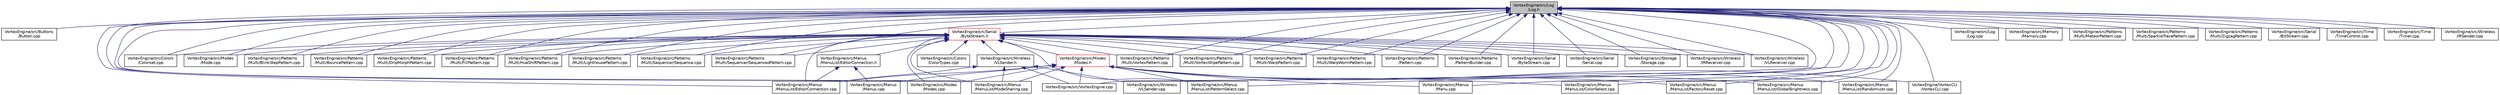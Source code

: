 digraph "VortexEngine/src/Log/Log.h"
{
 // INTERACTIVE_SVG=YES
 // LATEX_PDF_SIZE
  bgcolor="transparent";
  edge [fontname="Helvetica",fontsize="10",labelfontname="Helvetica",labelfontsize="10"];
  node [fontname="Helvetica",fontsize="10",shape=record];
  Node1 [label="VortexEngine/src/Log\l/Log.h",height=0.2,width=0.4,color="black", fillcolor="grey75", style="filled", fontcolor="black",tooltip=" "];
  Node1 -> Node2 [dir="back",color="midnightblue",fontsize="10",style="solid"];
  Node2 [label="VortexEngine/src/Buttons\l/Button.cpp",height=0.2,width=0.4,color="black",URL="$Button_8cpp.html",tooltip=" "];
  Node1 -> Node3 [dir="back",color="midnightblue",fontsize="10",style="solid"];
  Node3 [label="VortexEngine/src/Serial\l/ByteStream.h",height=0.2,width=0.4,color="red",URL="$ByteStream_8h.html",tooltip=" "];
  Node3 -> Node4 [dir="back",color="midnightblue",fontsize="10",style="solid"];
  Node4 [label="VortexEngine/src/Colors\l/Colorset.cpp",height=0.2,width=0.4,color="black",URL="$Colorset_8cpp.html",tooltip=" "];
  Node3 -> Node5 [dir="back",color="midnightblue",fontsize="10",style="solid"];
  Node5 [label="VortexEngine/src/Colors\l/ColorTypes.cpp",height=0.2,width=0.4,color="black",URL="$ColorTypes_8cpp.html",tooltip=" "];
  Node3 -> Node6 [dir="back",color="midnightblue",fontsize="10",style="solid"];
  Node6 [label="VortexEngine/src/Modes\l/Modes.h",height=0.2,width=0.4,color="red",URL="$Modes_8h.html",tooltip=" "];
  Node6 -> Node8 [dir="back",color="midnightblue",fontsize="10",style="solid"];
  Node8 [label="VortexEngine/src/Menus\l/Menu.cpp",height=0.2,width=0.4,color="black",URL="$Menu_8cpp.html",tooltip=" "];
  Node6 -> Node9 [dir="back",color="midnightblue",fontsize="10",style="solid"];
  Node9 [label="VortexEngine/src/Menus\l/MenuList/ColorSelect.cpp",height=0.2,width=0.4,color="black",URL="$ColorSelect_8cpp.html",tooltip=" "];
  Node6 -> Node10 [dir="back",color="midnightblue",fontsize="10",style="solid"];
  Node10 [label="VortexEngine/src/Menus\l/MenuList/EditorConnection.cpp",height=0.2,width=0.4,color="black",URL="$EditorConnection_8cpp.html",tooltip=" "];
  Node6 -> Node11 [dir="back",color="midnightblue",fontsize="10",style="solid"];
  Node11 [label="VortexEngine/src/Menus\l/MenuList/FactoryReset.cpp",height=0.2,width=0.4,color="black",URL="$FactoryReset_8cpp.html",tooltip=" "];
  Node6 -> Node12 [dir="back",color="midnightblue",fontsize="10",style="solid"];
  Node12 [label="VortexEngine/src/Menus\l/MenuList/GlobalBrightness.cpp",height=0.2,width=0.4,color="black",URL="$GlobalBrightness_8cpp.html",tooltip=" "];
  Node6 -> Node13 [dir="back",color="midnightblue",fontsize="10",style="solid"];
  Node13 [label="VortexEngine/src/Menus\l/MenuList/ModeSharing.cpp",height=0.2,width=0.4,color="black",URL="$ModeSharing_8cpp.html",tooltip=" "];
  Node6 -> Node14 [dir="back",color="midnightblue",fontsize="10",style="solid"];
  Node14 [label="VortexEngine/src/Menus\l/MenuList/PatternSelect.cpp",height=0.2,width=0.4,color="black",URL="$PatternSelect_8cpp.html",tooltip=" "];
  Node6 -> Node15 [dir="back",color="midnightblue",fontsize="10",style="solid"];
  Node15 [label="VortexEngine/src/Menus\l/MenuList/Randomizer.cpp",height=0.2,width=0.4,color="black",URL="$Randomizer_8cpp.html",tooltip=" "];
  Node6 -> Node16 [dir="back",color="midnightblue",fontsize="10",style="solid"];
  Node16 [label="VortexEngine/src/Menus\l/Menus.cpp",height=0.2,width=0.4,color="black",URL="$Menus_8cpp.html",tooltip=" "];
  Node6 -> Node17 [dir="back",color="midnightblue",fontsize="10",style="solid"];
  Node17 [label="VortexEngine/src/Modes\l/Modes.cpp",height=0.2,width=0.4,color="black",URL="$Modes_8cpp.html",tooltip=" "];
  Node6 -> Node18 [dir="back",color="midnightblue",fontsize="10",style="solid"];
  Node18 [label="VortexEngine/src/VortexEngine.cpp",height=0.2,width=0.4,color="black",URL="$VortexEngine_8cpp.html",tooltip=" "];
  Node6 -> Node20 [dir="back",color="midnightblue",fontsize="10",style="solid"];
  Node20 [label="VortexEngine/VortexCLI\l/VortexCLI.cpp",height=0.2,width=0.4,color="black",URL="$VortexCLI_8cpp.html",tooltip=" "];
  Node3 -> Node21 [dir="back",color="midnightblue",fontsize="10",style="solid"];
  Node21 [label="VortexEngine/src/Menus\l/MenuList/EditorConnection.h",height=0.2,width=0.4,color="black",URL="$EditorConnection_8h.html",tooltip=" "];
  Node21 -> Node10 [dir="back",color="midnightblue",fontsize="10",style="solid"];
  Node21 -> Node16 [dir="back",color="midnightblue",fontsize="10",style="solid"];
  Node3 -> Node10 [dir="back",color="midnightblue",fontsize="10",style="solid"];
  Node3 -> Node22 [dir="back",color="midnightblue",fontsize="10",style="solid"];
  Node22 [label="VortexEngine/src/Wireless\l/VLSender.h",height=0.2,width=0.4,color="black",URL="$VLSender_8h.html",tooltip=" "];
  Node22 -> Node10 [dir="back",color="midnightblue",fontsize="10",style="solid"];
  Node22 -> Node13 [dir="back",color="midnightblue",fontsize="10",style="solid"];
  Node22 -> Node18 [dir="back",color="midnightblue",fontsize="10",style="solid"];
  Node22 -> Node23 [dir="back",color="midnightblue",fontsize="10",style="solid"];
  Node23 [label="VortexEngine/src/Wireless\l/VLSender.cpp",height=0.2,width=0.4,color="black",URL="$VLSender_8cpp.html",tooltip=" "];
  Node3 -> Node13 [dir="back",color="midnightblue",fontsize="10",style="solid"];
  Node3 -> Node14 [dir="back",color="midnightblue",fontsize="10",style="solid"];
  Node3 -> Node26 [dir="back",color="midnightblue",fontsize="10",style="solid"];
  Node26 [label="VortexEngine/src/Modes\l/Mode.cpp",height=0.2,width=0.4,color="black",URL="$Mode_8cpp.html",tooltip=" "];
  Node3 -> Node17 [dir="back",color="midnightblue",fontsize="10",style="solid"];
  Node3 -> Node27 [dir="back",color="midnightblue",fontsize="10",style="solid"];
  Node27 [label="VortexEngine/src/Patterns\l/Multi/BlinkStepPattern.cpp",height=0.2,width=0.4,color="black",URL="$BlinkStepPattern_8cpp.html",tooltip=" "];
  Node3 -> Node28 [dir="back",color="midnightblue",fontsize="10",style="solid"];
  Node28 [label="VortexEngine/src/Patterns\l/Multi/BouncePattern.cpp",height=0.2,width=0.4,color="black",URL="$BouncePattern_8cpp.html",tooltip=" "];
  Node3 -> Node30 [dir="back",color="midnightblue",fontsize="10",style="solid"];
  Node30 [label="VortexEngine/src/Patterns\l/Multi/DripMorphPattern.cpp",height=0.2,width=0.4,color="black",URL="$DripMorphPattern_8cpp.html",tooltip=" "];
  Node3 -> Node31 [dir="back",color="midnightblue",fontsize="10",style="solid"];
  Node31 [label="VortexEngine/src/Patterns\l/Multi/FillPattern.cpp",height=0.2,width=0.4,color="black",URL="$FillPattern_8cpp.html",tooltip=" "];
  Node3 -> Node32 [dir="back",color="midnightblue",fontsize="10",style="solid"];
  Node32 [label="VortexEngine/src/Patterns\l/Multi/HueShiftPattern.cpp",height=0.2,width=0.4,color="black",URL="$HueShiftPattern_8cpp.html",tooltip=" "];
  Node3 -> Node33 [dir="back",color="midnightblue",fontsize="10",style="solid"];
  Node33 [label="VortexEngine/src/Patterns\l/Multi/LighthousePattern.cpp",height=0.2,width=0.4,color="black",URL="$LighthousePattern_8cpp.html",tooltip=" "];
  Node3 -> Node34 [dir="back",color="midnightblue",fontsize="10",style="solid"];
  Node34 [label="VortexEngine/src/Patterns\l/Multi/Sequencer/Sequence.cpp",height=0.2,width=0.4,color="black",URL="$Sequence_8cpp.html",tooltip=" "];
  Node3 -> Node35 [dir="back",color="midnightblue",fontsize="10",style="solid"];
  Node35 [label="VortexEngine/src/Patterns\l/Multi/Sequencer/SequencedPattern.cpp",height=0.2,width=0.4,color="black",URL="$SequencedPattern_8cpp.html",tooltip=" "];
  Node3 -> Node36 [dir="back",color="midnightblue",fontsize="10",style="solid"];
  Node36 [label="VortexEngine/src/Patterns\l/Multi/VortexPattern.cpp",height=0.2,width=0.4,color="black",URL="$VortexPattern_8cpp.html",tooltip=" "];
  Node3 -> Node37 [dir="back",color="midnightblue",fontsize="10",style="solid"];
  Node37 [label="VortexEngine/src/Patterns\l/Multi/VortexWipePattern.cpp",height=0.2,width=0.4,color="black",URL="$VortexWipePattern_8cpp.html",tooltip=" "];
  Node3 -> Node38 [dir="back",color="midnightblue",fontsize="10",style="solid"];
  Node38 [label="VortexEngine/src/Patterns\l/Multi/WarpPattern.cpp",height=0.2,width=0.4,color="black",URL="$WarpPattern_8cpp.html",tooltip=" "];
  Node3 -> Node39 [dir="back",color="midnightblue",fontsize="10",style="solid"];
  Node39 [label="VortexEngine/src/Patterns\l/Multi/WarpWormPattern.cpp",height=0.2,width=0.4,color="black",URL="$WarpWormPattern_8cpp.html",tooltip=" "];
  Node3 -> Node40 [dir="back",color="midnightblue",fontsize="10",style="solid"];
  Node40 [label="VortexEngine/src/Patterns\l/Pattern.cpp",height=0.2,width=0.4,color="black",URL="$Pattern_8cpp.html",tooltip=" "];
  Node3 -> Node42 [dir="back",color="midnightblue",fontsize="10",style="solid"];
  Node42 [label="VortexEngine/src/Patterns\l/PatternBuilder.cpp",height=0.2,width=0.4,color="black",URL="$PatternBuilder_8cpp.html",tooltip=" "];
  Node3 -> Node43 [dir="back",color="midnightblue",fontsize="10",style="solid"];
  Node43 [label="VortexEngine/src/Serial\l/ByteStream.cpp",height=0.2,width=0.4,color="black",URL="$ByteStream_8cpp.html",tooltip=" "];
  Node3 -> Node44 [dir="back",color="midnightblue",fontsize="10",style="solid"];
  Node44 [label="VortexEngine/src/Serial\l/Serial.cpp",height=0.2,width=0.4,color="black",URL="$Serial_8cpp.html",tooltip=" "];
  Node3 -> Node45 [dir="back",color="midnightblue",fontsize="10",style="solid"];
  Node45 [label="VortexEngine/src/Storage\l/Storage.cpp",height=0.2,width=0.4,color="black",URL="$Storage_8cpp.html",tooltip=" "];
  Node3 -> Node46 [dir="back",color="midnightblue",fontsize="10",style="solid"];
  Node46 [label="VortexEngine/src/Wireless\l/IRReceiver.cpp",height=0.2,width=0.4,color="black",URL="$IRReceiver_8cpp.html",tooltip=" "];
  Node3 -> Node47 [dir="back",color="midnightblue",fontsize="10",style="solid"];
  Node47 [label="VortexEngine/src/Wireless\l/VLReceiver.cpp",height=0.2,width=0.4,color="black",URL="$VLReceiver_8cpp.html",tooltip=" "];
  Node1 -> Node4 [dir="back",color="midnightblue",fontsize="10",style="solid"];
  Node1 -> Node48 [dir="back",color="midnightblue",fontsize="10",style="solid"];
  Node48 [label="VortexEngine/src/Log\l/Log.cpp",height=0.2,width=0.4,color="black",URL="$Log_8cpp.html",tooltip=" "];
  Node1 -> Node49 [dir="back",color="midnightblue",fontsize="10",style="solid"];
  Node49 [label="VortexEngine/src/Memory\l/Memory.cpp",height=0.2,width=0.4,color="black",URL="$Memory_8cpp.html",tooltip=" "];
  Node1 -> Node8 [dir="back",color="midnightblue",fontsize="10",style="solid"];
  Node1 -> Node9 [dir="back",color="midnightblue",fontsize="10",style="solid"];
  Node1 -> Node10 [dir="back",color="midnightblue",fontsize="10",style="solid"];
  Node1 -> Node11 [dir="back",color="midnightblue",fontsize="10",style="solid"];
  Node1 -> Node12 [dir="back",color="midnightblue",fontsize="10",style="solid"];
  Node1 -> Node13 [dir="back",color="midnightblue",fontsize="10",style="solid"];
  Node1 -> Node14 [dir="back",color="midnightblue",fontsize="10",style="solid"];
  Node1 -> Node15 [dir="back",color="midnightblue",fontsize="10",style="solid"];
  Node1 -> Node16 [dir="back",color="midnightblue",fontsize="10",style="solid"];
  Node1 -> Node26 [dir="back",color="midnightblue",fontsize="10",style="solid"];
  Node1 -> Node17 [dir="back",color="midnightblue",fontsize="10",style="solid"];
  Node1 -> Node27 [dir="back",color="midnightblue",fontsize="10",style="solid"];
  Node1 -> Node28 [dir="back",color="midnightblue",fontsize="10",style="solid"];
  Node1 -> Node30 [dir="back",color="midnightblue",fontsize="10",style="solid"];
  Node1 -> Node31 [dir="back",color="midnightblue",fontsize="10",style="solid"];
  Node1 -> Node32 [dir="back",color="midnightblue",fontsize="10",style="solid"];
  Node1 -> Node33 [dir="back",color="midnightblue",fontsize="10",style="solid"];
  Node1 -> Node50 [dir="back",color="midnightblue",fontsize="10",style="solid"];
  Node50 [label="VortexEngine/src/Patterns\l/Multi/MeteorPattern.cpp",height=0.2,width=0.4,color="black",URL="$MeteorPattern_8cpp.html",tooltip=" "];
  Node1 -> Node34 [dir="back",color="midnightblue",fontsize="10",style="solid"];
  Node1 -> Node35 [dir="back",color="midnightblue",fontsize="10",style="solid"];
  Node1 -> Node51 [dir="back",color="midnightblue",fontsize="10",style="solid"];
  Node51 [label="VortexEngine/src/Patterns\l/Multi/SparkleTracePattern.cpp",height=0.2,width=0.4,color="black",URL="$SparkleTracePattern_8cpp.html",tooltip=" "];
  Node1 -> Node36 [dir="back",color="midnightblue",fontsize="10",style="solid"];
  Node1 -> Node37 [dir="back",color="midnightblue",fontsize="10",style="solid"];
  Node1 -> Node38 [dir="back",color="midnightblue",fontsize="10",style="solid"];
  Node1 -> Node39 [dir="back",color="midnightblue",fontsize="10",style="solid"];
  Node1 -> Node52 [dir="back",color="midnightblue",fontsize="10",style="solid"];
  Node52 [label="VortexEngine/src/Patterns\l/Multi/ZigzagPattern.cpp",height=0.2,width=0.4,color="black",URL="$ZigzagPattern_8cpp.html",tooltip=" "];
  Node1 -> Node40 [dir="back",color="midnightblue",fontsize="10",style="solid"];
  Node1 -> Node42 [dir="back",color="midnightblue",fontsize="10",style="solid"];
  Node1 -> Node53 [dir="back",color="midnightblue",fontsize="10",style="solid"];
  Node53 [label="VortexEngine/src/Serial\l/BitStream.cpp",height=0.2,width=0.4,color="black",URL="$BitStream_8cpp.html",tooltip=" "];
  Node1 -> Node43 [dir="back",color="midnightblue",fontsize="10",style="solid"];
  Node1 -> Node44 [dir="back",color="midnightblue",fontsize="10",style="solid"];
  Node1 -> Node45 [dir="back",color="midnightblue",fontsize="10",style="solid"];
  Node1 -> Node54 [dir="back",color="midnightblue",fontsize="10",style="solid"];
  Node54 [label="VortexEngine/src/Time\l/TimeControl.cpp",height=0.2,width=0.4,color="black",URL="$TimeControl_8cpp.html",tooltip=" "];
  Node1 -> Node55 [dir="back",color="midnightblue",fontsize="10",style="solid"];
  Node55 [label="VortexEngine/src/Time\l/Timer.cpp",height=0.2,width=0.4,color="black",URL="$Timer_8cpp.html",tooltip=" "];
  Node1 -> Node18 [dir="back",color="midnightblue",fontsize="10",style="solid"];
  Node1 -> Node46 [dir="back",color="midnightblue",fontsize="10",style="solid"];
  Node1 -> Node25 [dir="back",color="midnightblue",fontsize="10",style="solid"];
  Node25 [label="VortexEngine/src/Wireless\l/IRSender.cpp",height=0.2,width=0.4,color="black",URL="$IRSender_8cpp.html",tooltip=" "];
  Node1 -> Node47 [dir="back",color="midnightblue",fontsize="10",style="solid"];
  Node1 -> Node23 [dir="back",color="midnightblue",fontsize="10",style="solid"];
  Node1 -> Node20 [dir="back",color="midnightblue",fontsize="10",style="solid"];
}

